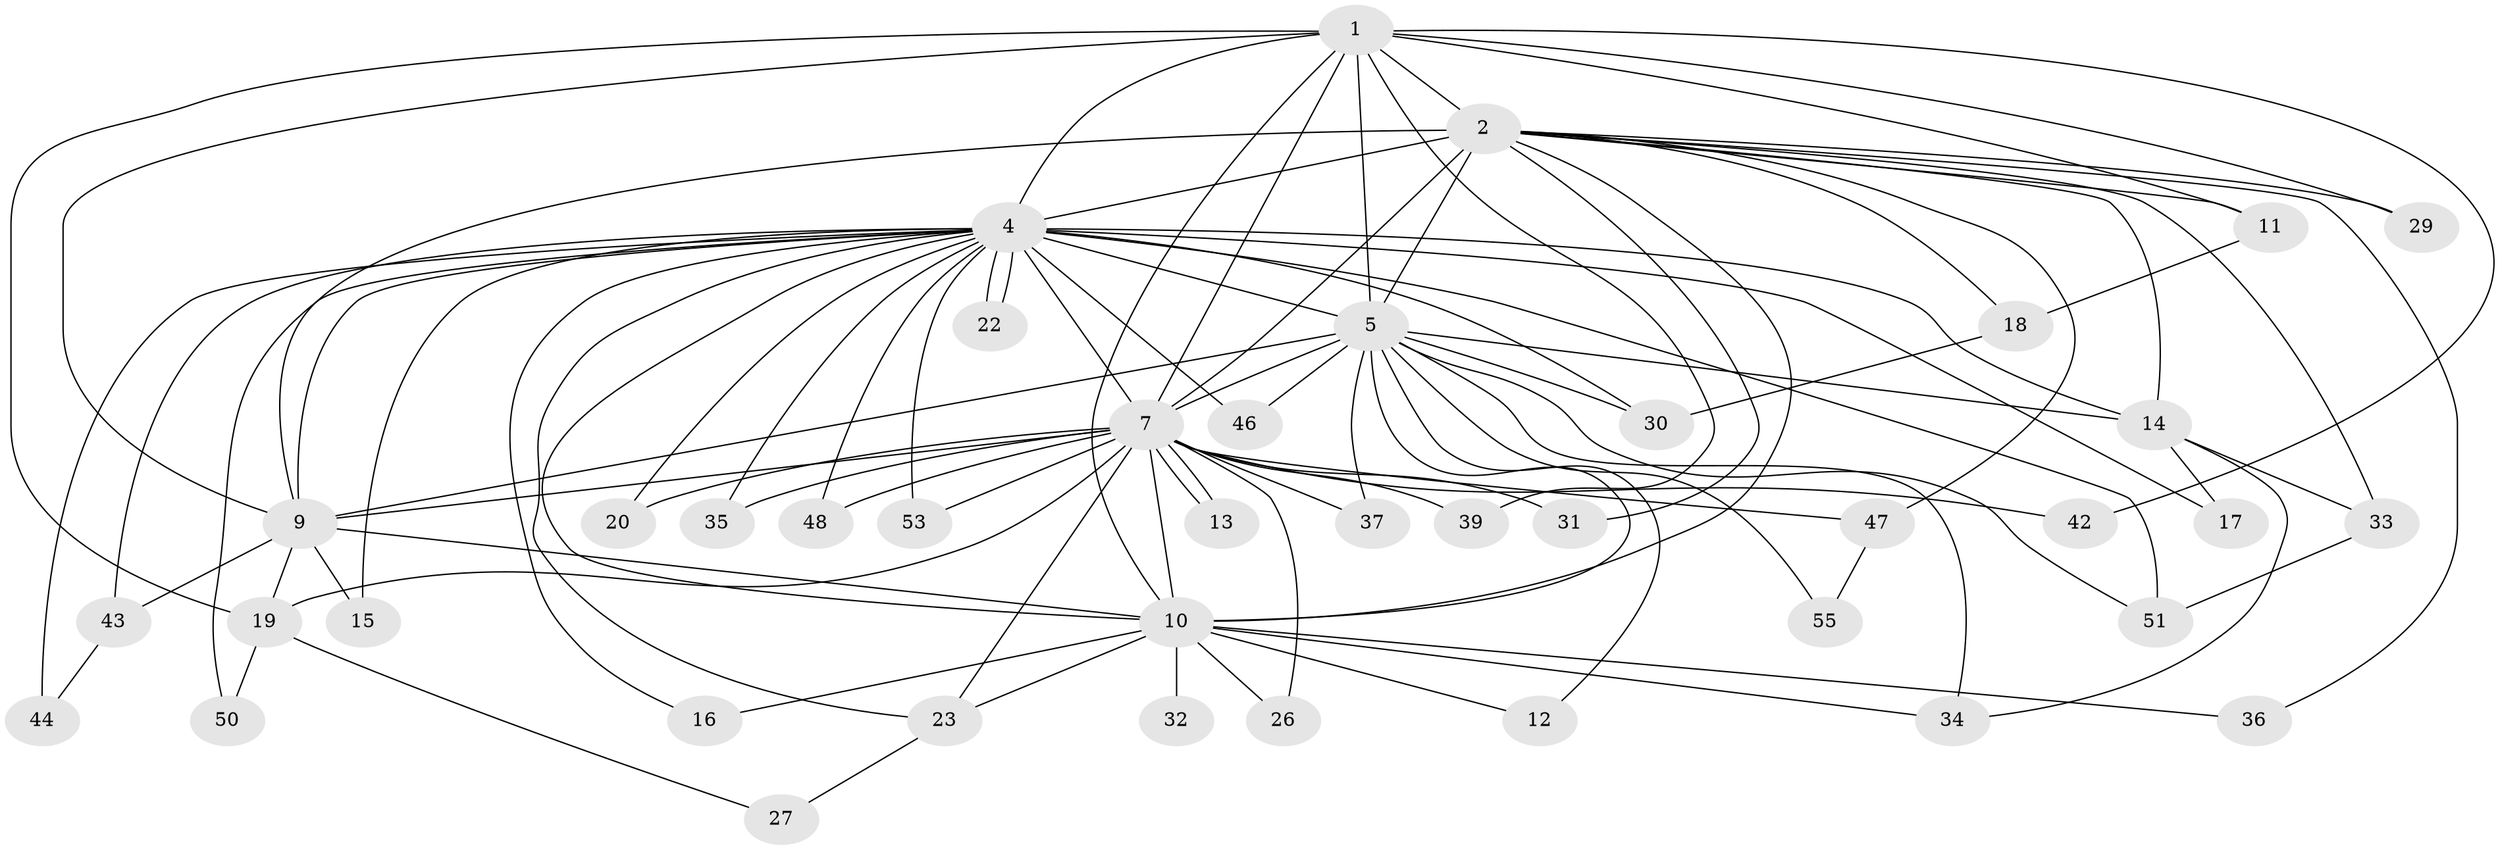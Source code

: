 // Generated by graph-tools (version 1.1) at 2025/51/02/27/25 19:51:50]
// undirected, 41 vertices, 94 edges
graph export_dot {
graph [start="1"]
  node [color=gray90,style=filled];
  1 [super="+40"];
  2 [super="+3"];
  4 [super="+6"];
  5 [super="+8"];
  7 [super="+24"];
  9;
  10 [super="+25"];
  11;
  12;
  13;
  14 [super="+28"];
  15 [super="+49"];
  16;
  17;
  18 [super="+45"];
  19 [super="+21"];
  20;
  22;
  23 [super="+41"];
  26;
  27;
  29;
  30;
  31;
  32;
  33;
  34 [super="+38"];
  35;
  36;
  37 [super="+52"];
  39;
  42;
  43;
  44;
  46;
  47;
  48;
  50;
  51 [super="+54"];
  53;
  55;
  1 -- 2 [weight=2];
  1 -- 4 [weight=2];
  1 -- 5 [weight=2];
  1 -- 7 [weight=2];
  1 -- 9;
  1 -- 10;
  1 -- 11;
  1 -- 29;
  1 -- 39;
  1 -- 42;
  1 -- 19;
  2 -- 4 [weight=4];
  2 -- 5 [weight=4];
  2 -- 7 [weight=2];
  2 -- 9 [weight=2];
  2 -- 10 [weight=2];
  2 -- 11;
  2 -- 29;
  2 -- 33;
  2 -- 36;
  2 -- 47;
  2 -- 18;
  2 -- 31;
  2 -- 14;
  4 -- 5 [weight=4];
  4 -- 7 [weight=2];
  4 -- 9 [weight=2];
  4 -- 10 [weight=2];
  4 -- 17;
  4 -- 22;
  4 -- 22;
  4 -- 23;
  4 -- 44;
  4 -- 50;
  4 -- 51;
  4 -- 14;
  4 -- 15 [weight=2];
  4 -- 16;
  4 -- 20;
  4 -- 30;
  4 -- 35;
  4 -- 43;
  4 -- 46;
  4 -- 48;
  4 -- 53;
  5 -- 7 [weight=2];
  5 -- 9 [weight=2];
  5 -- 10 [weight=2];
  5 -- 34;
  5 -- 37;
  5 -- 12;
  5 -- 14;
  5 -- 46;
  5 -- 51;
  5 -- 55;
  5 -- 30;
  7 -- 9;
  7 -- 10 [weight=2];
  7 -- 13;
  7 -- 13;
  7 -- 19;
  7 -- 20;
  7 -- 23;
  7 -- 26;
  7 -- 31;
  7 -- 35;
  7 -- 39;
  7 -- 42;
  7 -- 47;
  7 -- 48;
  7 -- 53;
  7 -- 37;
  9 -- 10;
  9 -- 15;
  9 -- 19;
  9 -- 43;
  10 -- 12;
  10 -- 16;
  10 -- 26;
  10 -- 32 [weight=2];
  10 -- 36;
  10 -- 34;
  10 -- 23;
  11 -- 18;
  14 -- 17;
  14 -- 33;
  14 -- 34;
  18 -- 30;
  19 -- 50;
  19 -- 27;
  23 -- 27;
  33 -- 51;
  43 -- 44;
  47 -- 55;
}
